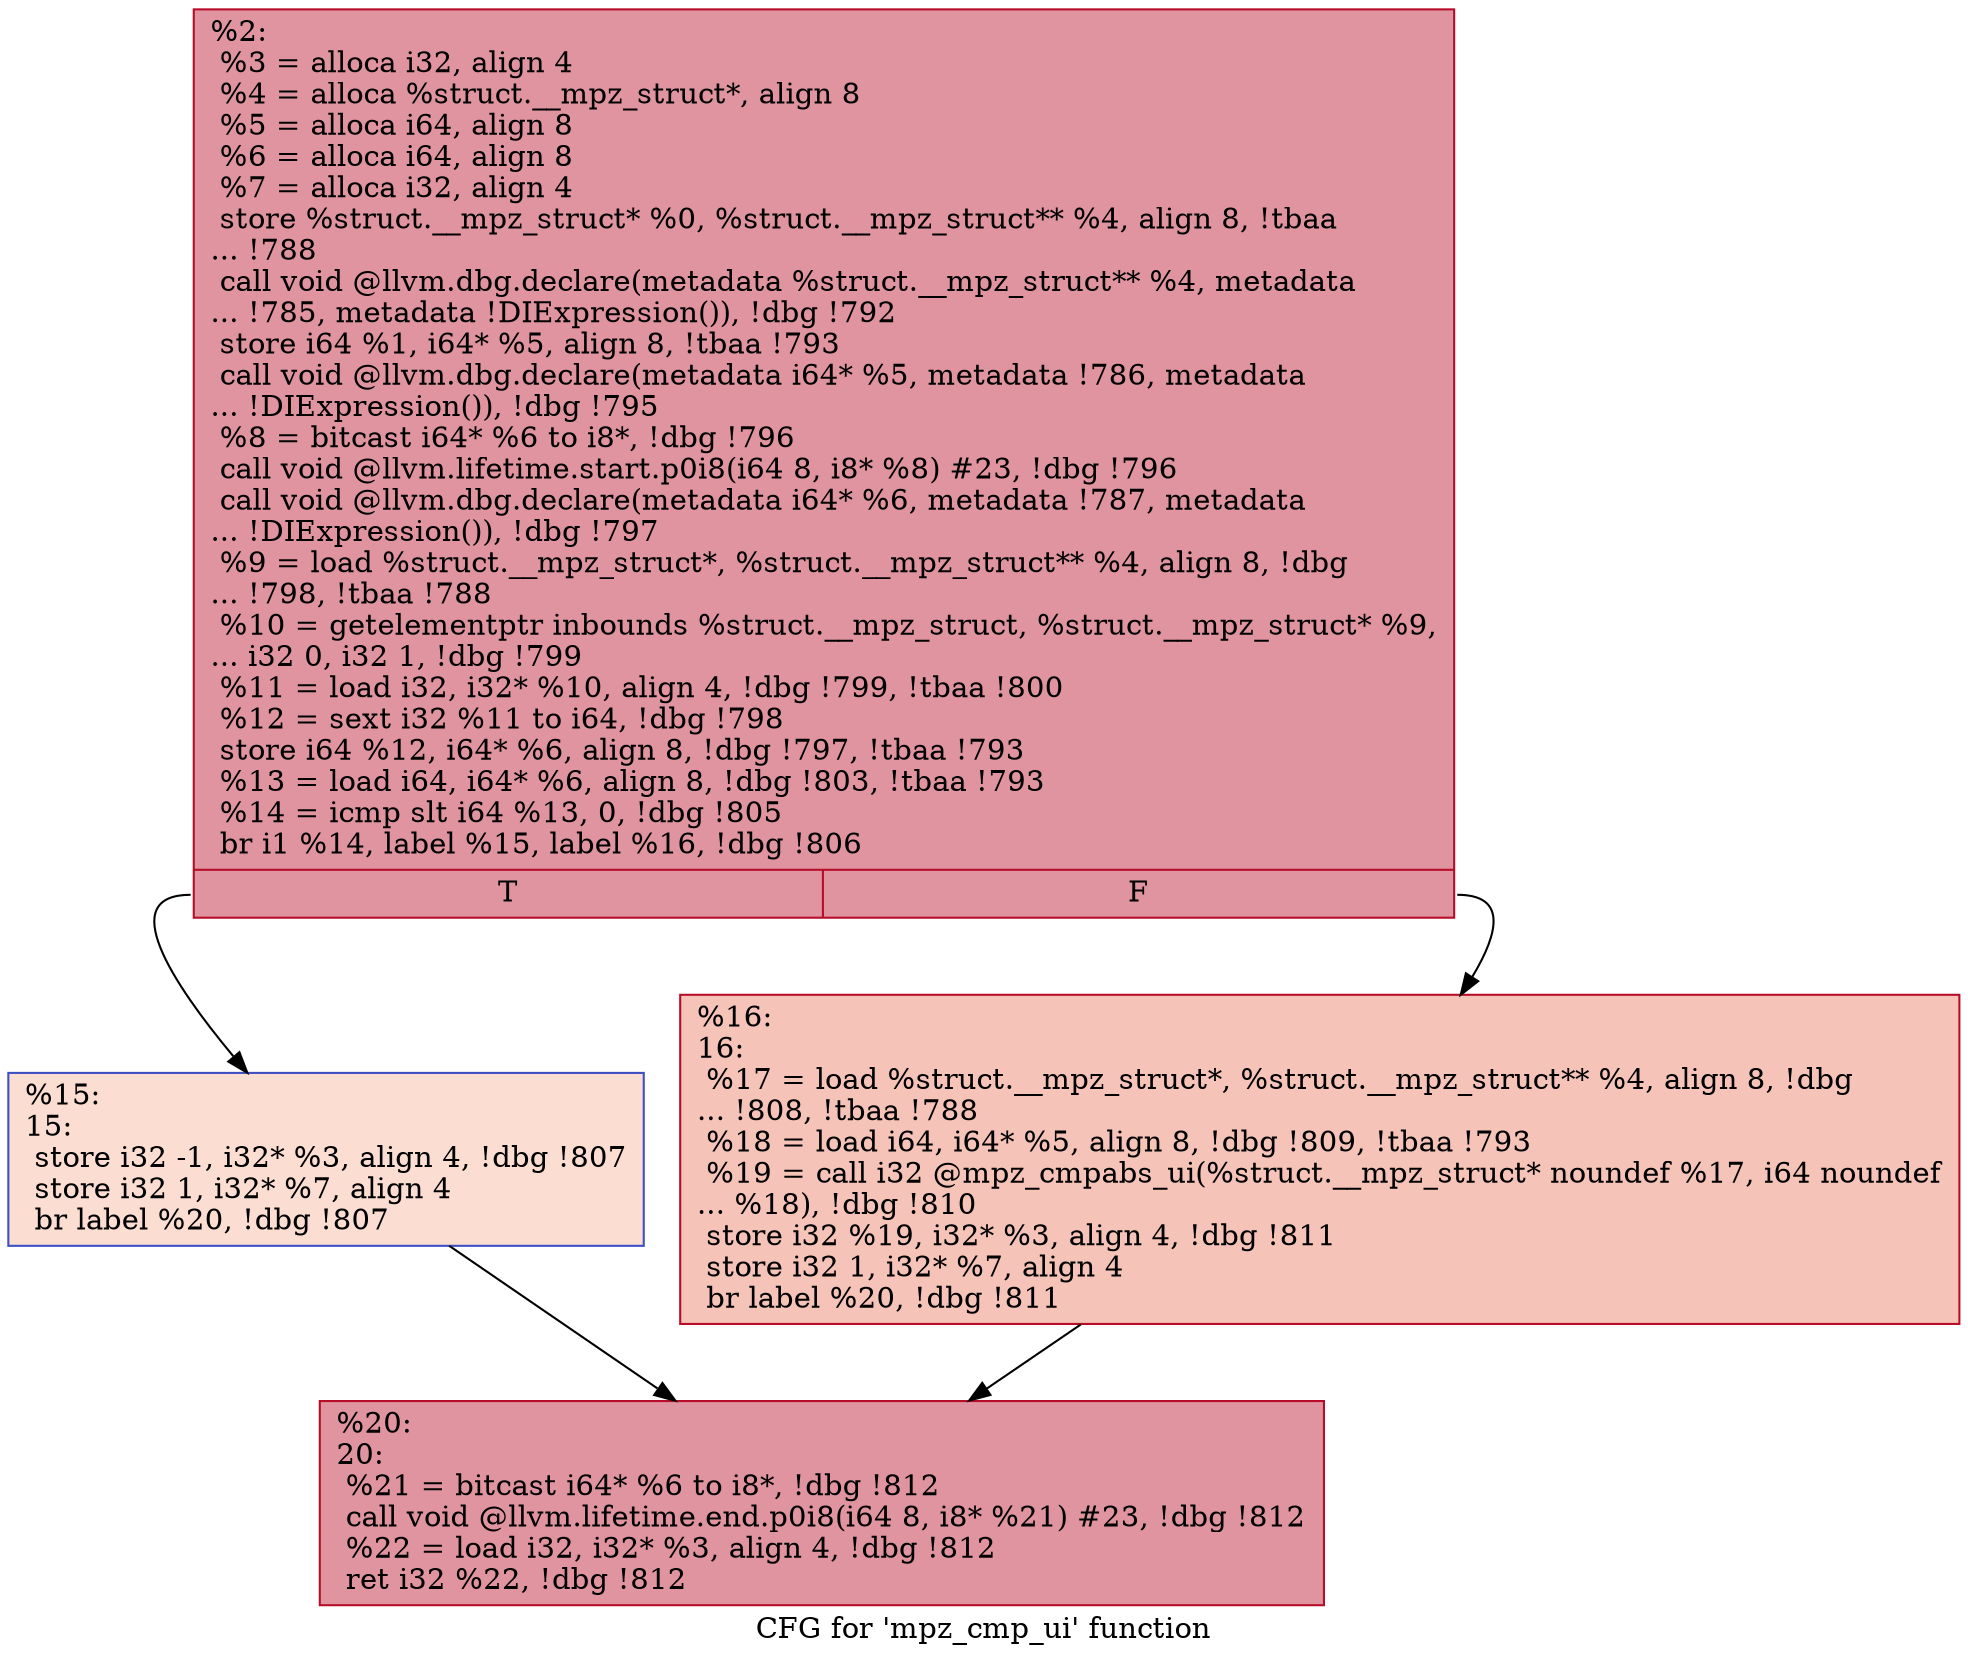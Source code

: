 digraph "CFG for 'mpz_cmp_ui' function" {
	label="CFG for 'mpz_cmp_ui' function";

	Node0x1b9be40 [shape=record,color="#b70d28ff", style=filled, fillcolor="#b70d2870",label="{%2:\l  %3 = alloca i32, align 4\l  %4 = alloca %struct.__mpz_struct*, align 8\l  %5 = alloca i64, align 8\l  %6 = alloca i64, align 8\l  %7 = alloca i32, align 4\l  store %struct.__mpz_struct* %0, %struct.__mpz_struct** %4, align 8, !tbaa\l... !788\l  call void @llvm.dbg.declare(metadata %struct.__mpz_struct** %4, metadata\l... !785, metadata !DIExpression()), !dbg !792\l  store i64 %1, i64* %5, align 8, !tbaa !793\l  call void @llvm.dbg.declare(metadata i64* %5, metadata !786, metadata\l... !DIExpression()), !dbg !795\l  %8 = bitcast i64* %6 to i8*, !dbg !796\l  call void @llvm.lifetime.start.p0i8(i64 8, i8* %8) #23, !dbg !796\l  call void @llvm.dbg.declare(metadata i64* %6, metadata !787, metadata\l... !DIExpression()), !dbg !797\l  %9 = load %struct.__mpz_struct*, %struct.__mpz_struct** %4, align 8, !dbg\l... !798, !tbaa !788\l  %10 = getelementptr inbounds %struct.__mpz_struct, %struct.__mpz_struct* %9,\l... i32 0, i32 1, !dbg !799\l  %11 = load i32, i32* %10, align 4, !dbg !799, !tbaa !800\l  %12 = sext i32 %11 to i64, !dbg !798\l  store i64 %12, i64* %6, align 8, !dbg !797, !tbaa !793\l  %13 = load i64, i64* %6, align 8, !dbg !803, !tbaa !793\l  %14 = icmp slt i64 %13, 0, !dbg !805\l  br i1 %14, label %15, label %16, !dbg !806\l|{<s0>T|<s1>F}}"];
	Node0x1b9be40:s0 -> Node0x1b9e240;
	Node0x1b9be40:s1 -> Node0x1b9e290;
	Node0x1b9e240 [shape=record,color="#3d50c3ff", style=filled, fillcolor="#f7b39670",label="{%15:\l15:                                               \l  store i32 -1, i32* %3, align 4, !dbg !807\l  store i32 1, i32* %7, align 4\l  br label %20, !dbg !807\l}"];
	Node0x1b9e240 -> Node0x1b9e2e0;
	Node0x1b9e290 [shape=record,color="#b70d28ff", style=filled, fillcolor="#e8765c70",label="{%16:\l16:                                               \l  %17 = load %struct.__mpz_struct*, %struct.__mpz_struct** %4, align 8, !dbg\l... !808, !tbaa !788\l  %18 = load i64, i64* %5, align 8, !dbg !809, !tbaa !793\l  %19 = call i32 @mpz_cmpabs_ui(%struct.__mpz_struct* noundef %17, i64 noundef\l... %18), !dbg !810\l  store i32 %19, i32* %3, align 4, !dbg !811\l  store i32 1, i32* %7, align 4\l  br label %20, !dbg !811\l}"];
	Node0x1b9e290 -> Node0x1b9e2e0;
	Node0x1b9e2e0 [shape=record,color="#b70d28ff", style=filled, fillcolor="#b70d2870",label="{%20:\l20:                                               \l  %21 = bitcast i64* %6 to i8*, !dbg !812\l  call void @llvm.lifetime.end.p0i8(i64 8, i8* %21) #23, !dbg !812\l  %22 = load i32, i32* %3, align 4, !dbg !812\l  ret i32 %22, !dbg !812\l}"];
}

